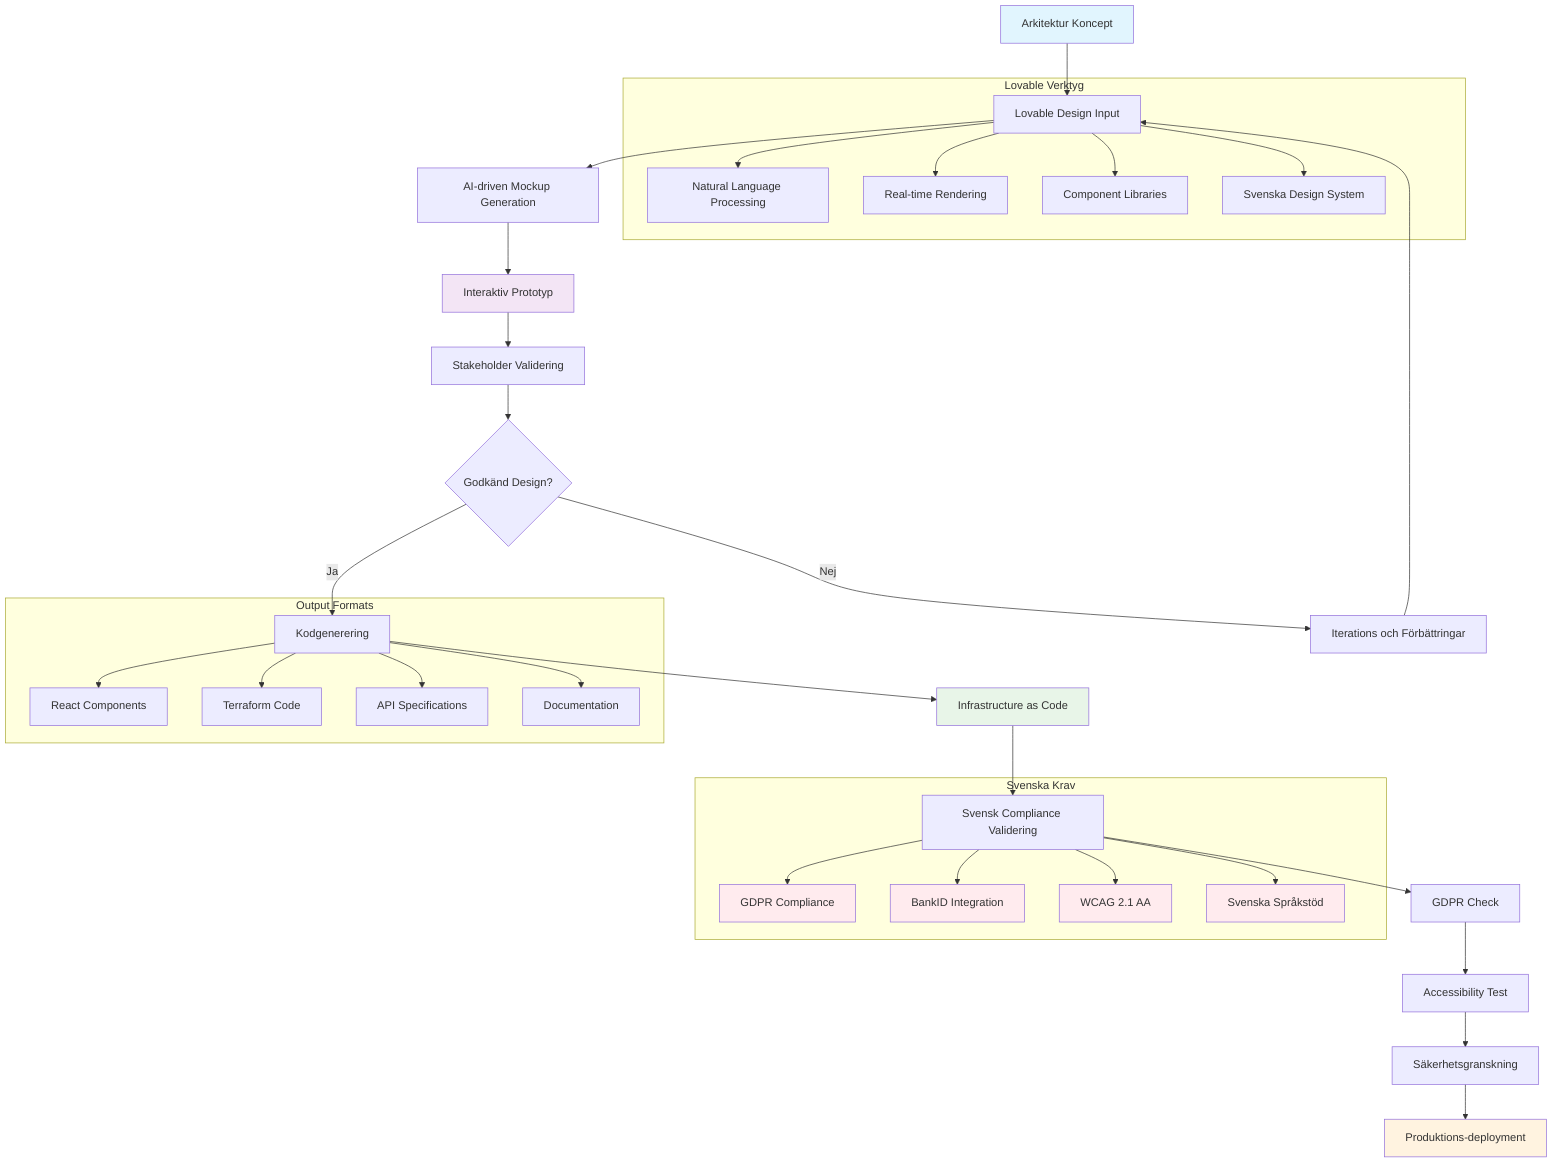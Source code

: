 graph TD
    A[Arkitektur Koncept] --> B[Lovable Design Input]
    B --> C[AI-driven Mockup Generation]
    C --> D[Interaktiv Prototyp]
    D --> E[Stakeholder Validering]
    E --> F{Godkänd Design?}
    F -->|Nej| G[Iterations och Förbättringar]
    G --> B
    F -->|Ja| H[Kodgenerering]
    H --> I[Infrastructure as Code]
    I --> J[Svensk Compliance Validering]
    J --> K[GDPR Check]
    K --> L[Accessibility Test]
    L --> M[Säkerhetsgranskning]
    M --> N[Produktions-deployment]
    
    subgraph "Lovable Verktyg"
        B1[Natural Language Processing]
        B2[Real-time Rendering]
        B3[Component Libraries]
        B4[Svenska Design System]
        B --> B1
        B --> B2
        B --> B3
        B --> B4
    end
    
    subgraph "Svenska Krav"
        K1[GDPR Compliance]
        K2[BankID Integration]
        K3[WCAG 2.1 AA]
        K4[Svenska Språkstöd]
        J --> K1
        J --> K2
        J --> K3
        J --> K4
    end
    
    subgraph "Output Formats"
        O1[React Components]
        O2[Terraform Code]
        O3[API Specifications]
        O4[Documentation]
        H --> O1
        H --> O2
        H --> O3
        H --> O4
    end
    
    style A fill:#e1f5fe
    style D fill:#f3e5f5
    style I fill:#e8f5e8
    style N fill:#fff3e0
    style K1 fill:#ffebee
    style K2 fill:#ffebee
    style K3 fill:#ffebee
    style K4 fill:#ffebee
